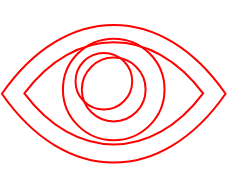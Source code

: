 <mxfile version="15.4.3"><diagram id="j1P0BVYKkOWCmYFbqAGI" name="Page-1"><mxGraphModel dx="333" dy="164" grid="1" gridSize="10" guides="1" tooltips="1" connect="1" arrows="1" fold="1" page="1" pageScale="1" pageWidth="827" pageHeight="1169" math="0" shadow="0"><root><mxCell id="0"/><mxCell id="1" parent="0"/><mxCell id="IBTuTPNxfSFVVw38LHu3-2" value="" style="whiteSpace=wrap;html=1;shape=mxgraph.basic.pointed_oval;rotation=90;fillColor=none;strokeColor=#FF0000;" vertex="1" parent="1"><mxGeometry x="39.997" y="0.005" width="91.732" height="111.811" as="geometry"/></mxCell><mxCell id="IBTuTPNxfSFVVw38LHu3-3" value="" style="whiteSpace=wrap;html=1;shape=mxgraph.basic.pointed_oval;rotation=90;fillColor=none;strokeColor=#FF0000;" vertex="1" parent="1"><mxGeometry x="51.808" y="11.028" width="68.11" height="89.37" as="geometry"/></mxCell><mxCell id="IBTuTPNxfSFVVw38LHu3-4" value="" style="ellipse;whiteSpace=wrap;html=1;aspect=fixed;strokeColor=#FF0000;fillColor=none;" vertex="1" parent="1"><mxGeometry x="60.473" y="28.351" width="50.787" height="50.79" as="geometry"/></mxCell><mxCell id="IBTuTPNxfSFVVw38LHu3-5" value="" style="ellipse;whiteSpace=wrap;html=1;aspect=fixed;strokeColor=#FF0000;fillColor=none;" vertex="1" parent="1"><mxGeometry x="69.922" y="37.8" width="31.89" height="31.89" as="geometry"/></mxCell><mxCell id="IBTuTPNxfSFVVw38LHu3-6" value="" style="ellipse;whiteSpace=wrap;html=1;aspect=fixed;strokeColor=#FF0000;fillColor=none;" vertex="1" parent="1"><mxGeometry x="66.769" y="35.438" width="28.346" height="28.35" as="geometry"/></mxCell></root></mxGraphModel></diagram></mxfile>